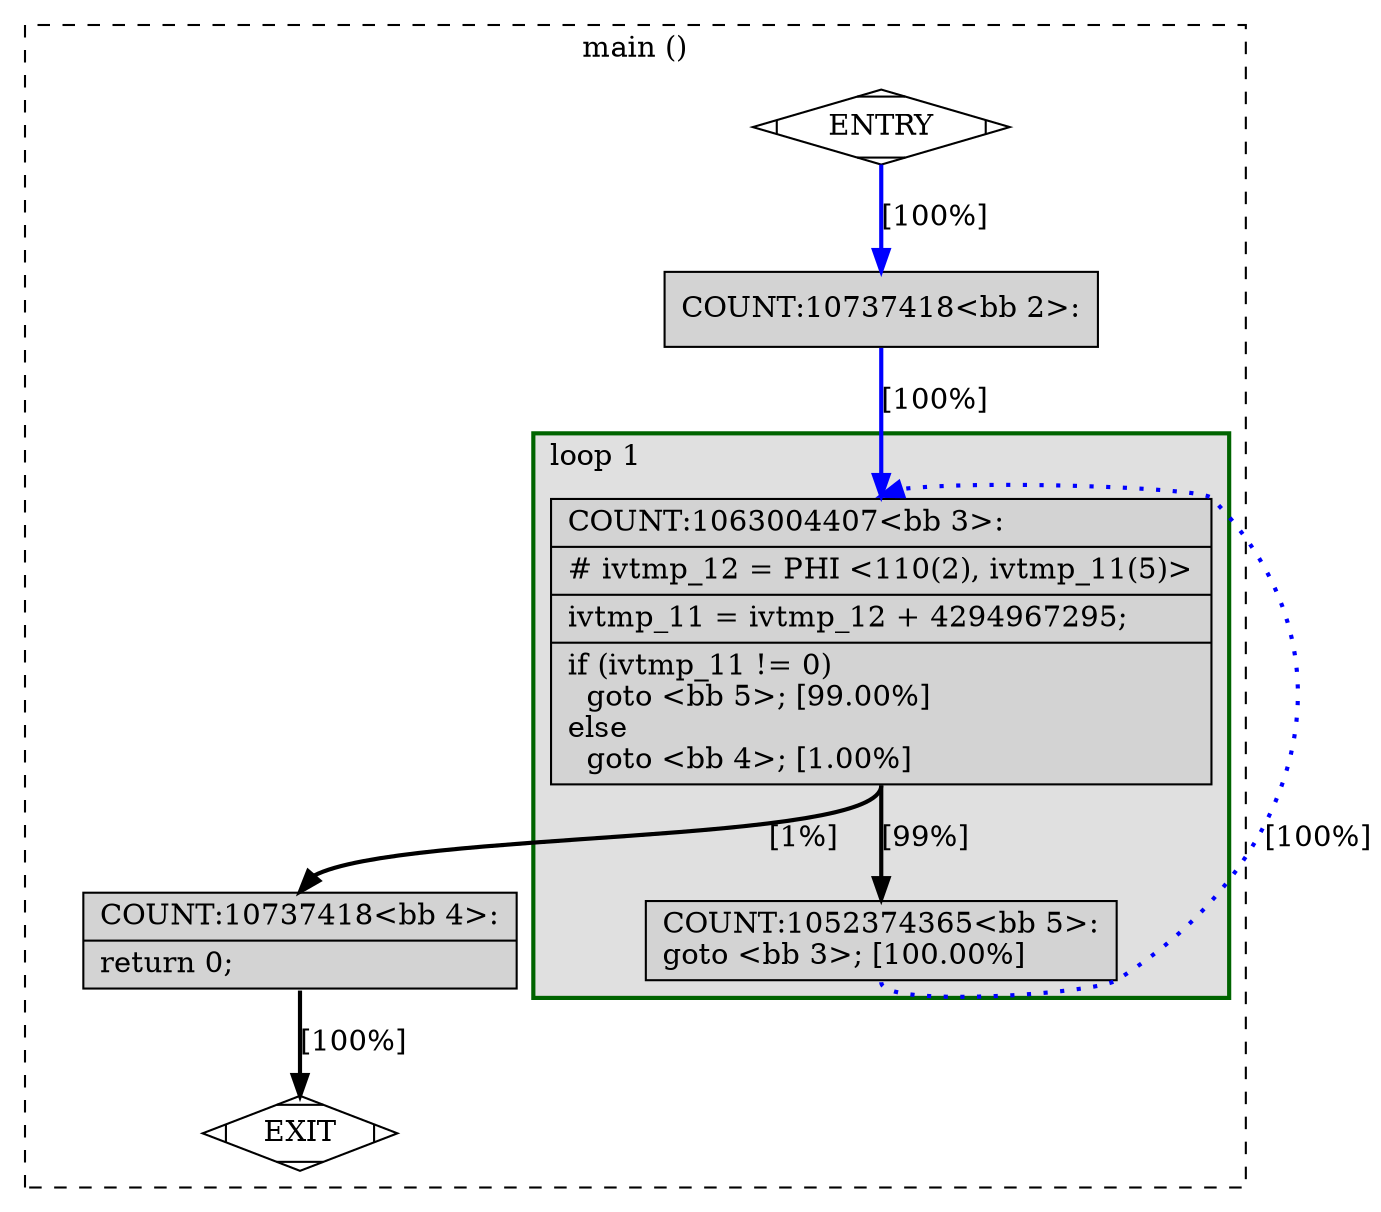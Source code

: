 digraph "token.c.194t.crited1" {
overlap=false;
subgraph "cluster_main" {
	style="dashed";
	color="black";
	label="main ()";
	subgraph cluster_0_1 {
	style="filled";
	color="darkgreen";
	fillcolor="grey88";
	label="loop 1";
	labeljust=l;
	penwidth=2;
	fn_0_basic_block_3 [shape=record,style=filled,fillcolor=lightgrey,label="{COUNT:1063004407\<bb\ 3\>:\l\
|#\ ivtmp_12\ =\ PHI\ \<110(2),\ ivtmp_11(5)\>\l\
|ivtmp_11\ =\ ivtmp_12\ +\ 4294967295;\l\
|if\ (ivtmp_11\ !=\ 0)\l\
\ \ goto\ \<bb\ 5\>;\ [99.00%]\l\
else\l\
\ \ goto\ \<bb\ 4\>;\ [1.00%]\l\
}"];

	fn_0_basic_block_5 [shape=record,style=filled,fillcolor=lightgrey,label="{COUNT:1052374365\<bb\ 5\>:\l\
goto\ \<bb\ 3\>;\ [100.00%]\l\
}"];

	}
	fn_0_basic_block_0 [shape=Mdiamond,style=filled,fillcolor=white,label="ENTRY"];

	fn_0_basic_block_1 [shape=Mdiamond,style=filled,fillcolor=white,label="EXIT"];

	fn_0_basic_block_2 [shape=record,style=filled,fillcolor=lightgrey,label="{COUNT:10737418\<bb\ 2\>:\l\
}"];

	fn_0_basic_block_4 [shape=record,style=filled,fillcolor=lightgrey,label="{COUNT:10737418\<bb\ 4\>:\l\
|return\ 0;\l\
}"];

	fn_0_basic_block_0:s -> fn_0_basic_block_2:n [style="solid,bold",color=blue,weight=100,constraint=true,label="[100%]"];
	fn_0_basic_block_2:s -> fn_0_basic_block_3:n [style="solid,bold",color=blue,weight=100,constraint=true,label="[100%]"];
	fn_0_basic_block_3:s -> fn_0_basic_block_5:n [style="solid,bold",color=black,weight=10,constraint=true,label="[99%]"];
	fn_0_basic_block_3:s -> fn_0_basic_block_4:n [style="solid,bold",color=black,weight=10,constraint=true,label="[1%]"];
	fn_0_basic_block_5:s -> fn_0_basic_block_3:n [style="dotted,bold",color=blue,weight=10,constraint=false,label="[100%]"];
	fn_0_basic_block_4:s -> fn_0_basic_block_1:n [style="solid,bold",color=black,weight=10,constraint=true,label="[100%]"];
	fn_0_basic_block_0:s -> fn_0_basic_block_1:n [style="invis",constraint=true];
}
}
